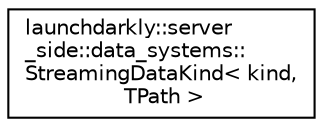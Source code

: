 digraph "Graphical Class Hierarchy"
{
 // LATEX_PDF_SIZE
  edge [fontname="Helvetica",fontsize="10",labelfontname="Helvetica",labelfontsize="10"];
  node [fontname="Helvetica",fontsize="10",shape=record];
  rankdir="LR";
  Node0 [label="launchdarkly::server\l_side::data_systems::\lStreamingDataKind\< kind,\l TPath \>",height=0.2,width=0.4,color="black", fillcolor="white", style="filled",URL="$classlaunchdarkly_1_1server__side_1_1data__systems_1_1StreamingDataKind.html",tooltip=" "];
}
